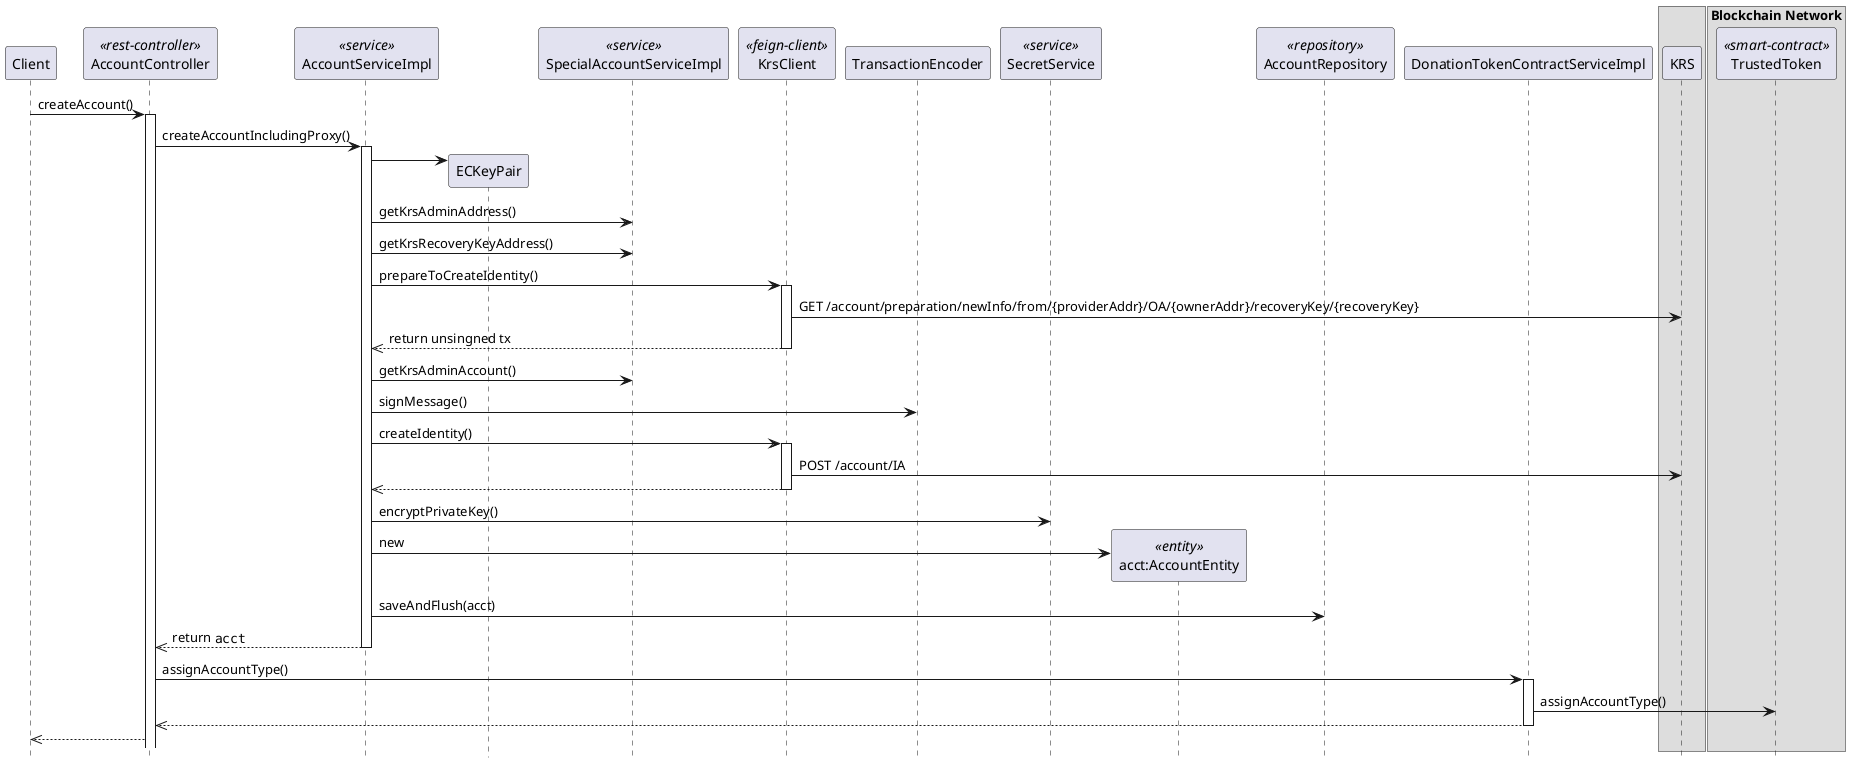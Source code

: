 @startuml
' https://plantuml.com/sequence-diagram

hide footbox
'title Create EOA Account and Proxy Account

' https://plantuml-documentation.readthedocs.io/en/latest/formatting/all-skin-params.html
skinparam sequence {
  GroupBorderThickness 5
  GroupBorderShadowing true
}

participant Client order 10
participant AccountController <<rest-controller>> order 20
participant AccountServiceImpl as AccountService <<service>> order 30
participant ECKeyPair order 40
participant SpecialAccountServiceImpl as SpecialAccountService <<service>> order 50
participant KrsClient <<feign-client>> order 50
participant TransactionEncoder order 60
participant SecretService <<service>> order 65
participant "acct:AccountEntity" as AccountEntity <<entity>> order 70
participant AccountRepository <<repository>> order 80
participant DonationTokenContractServiceImpl as TokenContractService order 90

box
participant KRS order 200
end box

box "Blockchain Network"
participant TrustedToken <<smart-contract>> order 300
end box

Client -> AccountController ++ : createAccount()

AccountController -> AccountService ++ : createAccountIncludingProxy()
  AccountService -> ECKeyPair **
  AccountService -> SpecialAccountService : getKrsAdminAddress()
  AccountService -> SpecialAccountService : getKrsRecoveryKeyAddress()
  AccountService -> KrsClient ++ : prepareToCreateIdentity()
    KrsClient -> KRS : GET /account/preparation/newInfo/from/{providerAddr}/OA/{ownerAddr}/recoveryKey/{recoveryKey}
  AccountService <<-- KrsClient --: return unsingned tx
  AccountService -> SpecialAccountService : getKrsAdminAccount()
  AccountService -> TransactionEncoder : signMessage()
  AccountService -> KrsClient ++ : createIdentity()
    KrsClient -> KRS : POST /account/IA
  AccountService <<-- KrsClient --
  AccountService -> SecretService : encryptPrivateKey()
  AccountService -> AccountEntity ** : new
  AccountService -> AccountRepository : saveAndFlush(acct)
AccountController <<-- AccountService -- : return ""acct""

AccountController -> TokenContractService ++ : assignAccountType()
TokenContractService -> TrustedToken : assignAccountType()
AccountController <<-- TokenContractService --

Client <<-- AccountController


@enduml